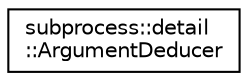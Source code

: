 digraph "Graphical Class Hierarchy"
{
  edge [fontname="Helvetica",fontsize="10",labelfontname="Helvetica",labelfontsize="10"];
  node [fontname="Helvetica",fontsize="10",shape=record];
  rankdir="LR";
  Node0 [label="subprocess::detail\l::ArgumentDeducer",height=0.2,width=0.4,color="black", fillcolor="white", style="filled",URL="$structsubprocess_1_1detail_1_1ArgumentDeducer.html"];
}
